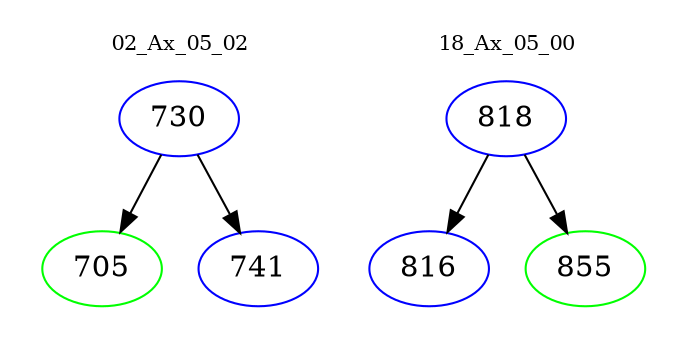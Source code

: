 digraph{
subgraph cluster_0 {
color = white
label = "02_Ax_05_02";
fontsize=10;
T0_730 [label="730", color="blue"]
T0_730 -> T0_705 [color="black"]
T0_705 [label="705", color="green"]
T0_730 -> T0_741 [color="black"]
T0_741 [label="741", color="blue"]
}
subgraph cluster_1 {
color = white
label = "18_Ax_05_00";
fontsize=10;
T1_818 [label="818", color="blue"]
T1_818 -> T1_816 [color="black"]
T1_816 [label="816", color="blue"]
T1_818 -> T1_855 [color="black"]
T1_855 [label="855", color="green"]
}
}
